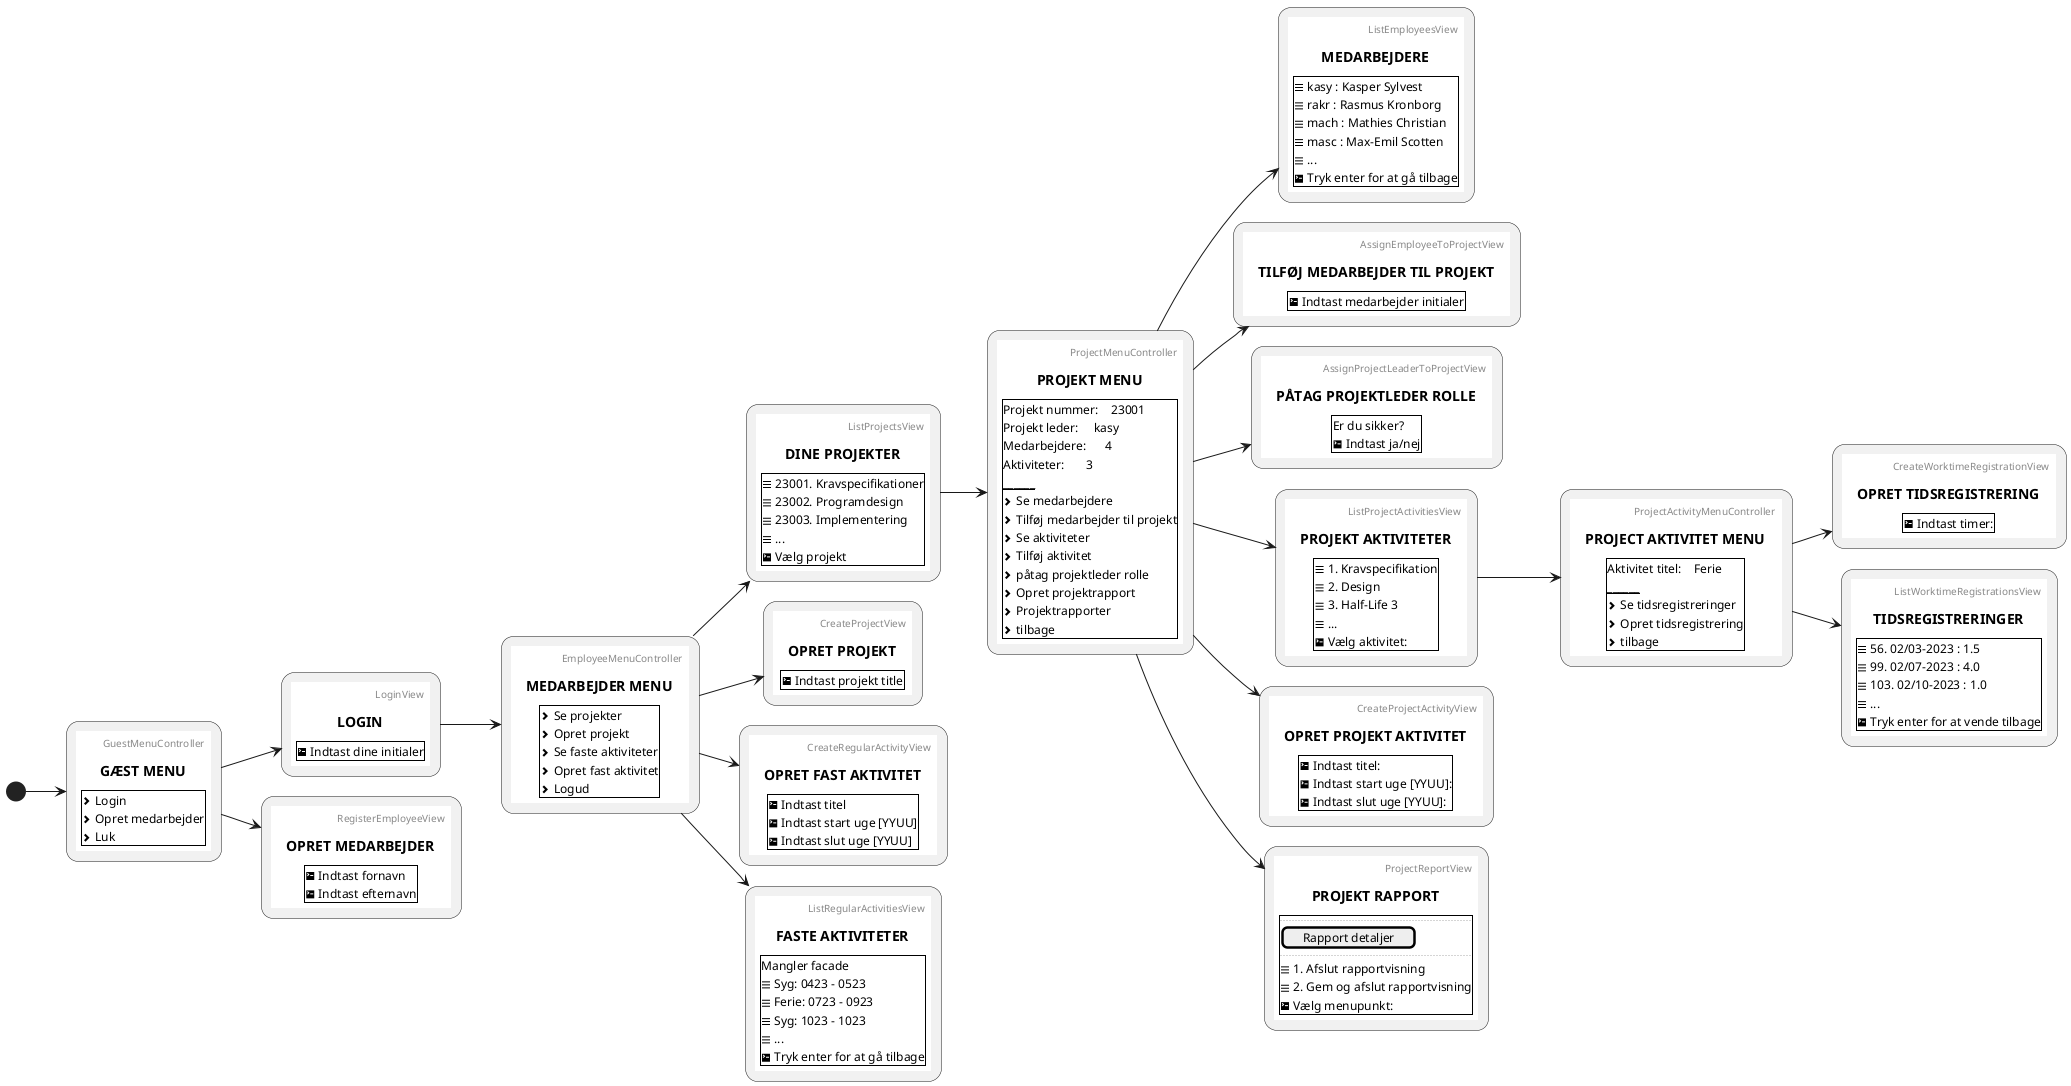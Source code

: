 @startuml flow_cli
left to right direction
(*) --> "
{{
salt
{+
title GÆST MENU 
header GuestMenuController
<&chevron-right> Login
<&chevron-right> Opret medarbejder
<&chevron-right> Luk
}
}}
" as GuestMenuController

GuestMenuController --> "
{{
salt
{+
title LOGIN
header LoginView
<&terminal> Indtast dine initialer
}
}}
" as LoginView 

LoginView --> "
{{
salt
{+
title MEDARBEJDER MENU
header EmployeeMenuController
<&chevron-right> Se projekter
<&chevron-right> Opret projekt
<&chevron-right> Se faste aktiviteter
<&chevron-right> Opret fast aktivitet
<&chevron-right> Logud
}
}}
" as EmployeeMenuController

GuestMenuController --> "
{{
salt
{+
title OPRET MEDARBEJDER
header RegisterEmployeeView
<&terminal> Indtast fornavn
<&terminal> Indtast efternavn
}
}}
" as RegisterEmployeeView

EmployeeMenuController --> "
{{
salt
{+
title DINE PROJEKTER
header ListProjectsView
<&menu> 23001. Kravspecifikationer
<&menu> 23002. Programdesign
<&menu> 23003. Implementering
<&menu> ...
<&terminal> Vælg projekt
}
}}
" as ListProjectsView

ListProjectsView --> "
{{
salt
{+
title PROJEKT MENU
header ProjectMenuController
Projekt nummer:    23001
Projekt leder:     kasy
Medarbejdere:      4
Aktiviteter:       3
______________________________
<&chevron-right> Se medarbejdere
<&chevron-right> Tilføj medarbejder til projekt
<&chevron-right> Se aktiviteter
<&chevron-right> Tilføj aktivitet
<&chevron-right> påtag projektleder rolle
<&chevron-right> Opret projektrapport
<&chevron-right> Projektrapporter
<&chevron-right> tilbage
}
}}
" as ProjectMenuController

EmployeeMenuController --> "
{{
salt
{+
title OPRET PROJEKT
header CreateProjectView
<&terminal> Indtast projekt title
}
}}
" as CreateProjectView

EmployeeMenuController --> "
{{
salt
{+
title OPRET FAST AKTIVITET
header CreateRegularActivityView
<&terminal> Indtast titel
<&terminal> Indtast start uge [YYUU]
<&terminal> Indtast slut uge [YYUU]
}
}}
" as CreateRegularActivityView

EmployeeMenuController --> "
{{
salt
{+
title FASTE AKTIVITETER
header ListRegularActivitiesView
Mangler facade
<&menu> Syg: 0423 - 0523
<&menu> Ferie: 0723 - 0923
<&menu> Syg: 1023 - 1023
<&menu> ...
<&terminal> Tryk enter for at gå tilbage
}
}}
" as ListRegularActivitiesView

ProjectMenuController --> "
{{
salt
{+
title MEDARBEJDERE
header ListEmployeesView
<&menu> kasy : Kasper Sylvest
<&menu> rakr : Rasmus Kronborg
<&menu> mach : Mathies Christian
<&menu> masc : Max-Emil Scotten
<&menu> ...
<&terminal> Tryk enter for at gå tilbage
}
}}
" as ListEmployeesView

ProjectMenuController --> "
{{
salt
{+
title TILFØJ MEDARBEJDER TIL PROJEKT
header AssignEmployeeToProjectView
<&terminal> Indtast medarbejder initialer
}
}}
" as AssignEmployeeToProjectView

ProjectMenuController --> "
{{
salt
{+
title PÅTAG PROJEKTLEDER ROLLE
header AssignProjectLeaderToProjectView
Er du sikker?
<&terminal> Indtast ja/nej
}
}}
" as AssignProjectLeaderToProjectView

ProjectMenuController --> "
{{
salt
{+
title PROJEKT AKTIVITETER
header ListProjectActivitiesView
<&menu> 1. Kravspecifikation
<&menu> 2. Design
<&menu> 3. Half-Life 3
<&menu> ...
<&terminal> Vælg aktivitet:
}
}}
" as ListProjectActivitiesView

ProjectMenuController --> "
{{
salt
{+
title OPRET PROJEKT AKTIVITET
header CreateProjectActivityView
<&terminal> Indtast titel:
<&terminal> Indtast start uge [YYUU]:
<&terminal> Indtast slut uge [YYUU]:
}
}}
" as CreateProjectActivityView

ProjectMenuController --> "
{{
salt
{+
title PROJEKT RAPPORT
header ProjectReportView
...
[Rapport detaljer]
...

header ProjectReportView
<&menu> 1. Afslut rapportvisning
<&menu> 2. Gem og afslut rapportvisning
<&terminal> Vælg menupunkt:
}
}}
" as ProjectReportView

ListProjectActivitiesView --> "
{{
salt
{+
title PROJECT AKTIVITET MENU
header ProjectActivityMenuController
Aktivitet titel:    Ferie
______________________________
<&chevron-right> Se tidsregistreringer
<&chevron-right> Opret tidsregistrering
<&chevron-right> tilbage
}
}}
" as ProjectActivityMenuController

ProjectActivityMenuController --> "
{{
salt
{+
title OPRET TIDSREGISTRERING
header CreateWorktimeRegistrationView
<&terminal> Indtast timer:
}
}}
" as CreateWorktimeRegistrationView

ProjectActivityMenuController --> "
{{
salt
{+
title TIDSREGISTRERINGER
header ListWorktimeRegistrationsView
<&menu> 56. 02/03-2023 : 1.5
<&menu> 99. 02/07-2023 : 4.0
<&menu> 103. 02/10-2023 : 1.0
<&menu> ...
<&terminal> Tryk enter for at vende tilbage
}
}}
" as ListWorktimeRegistrationsView


@enduml
